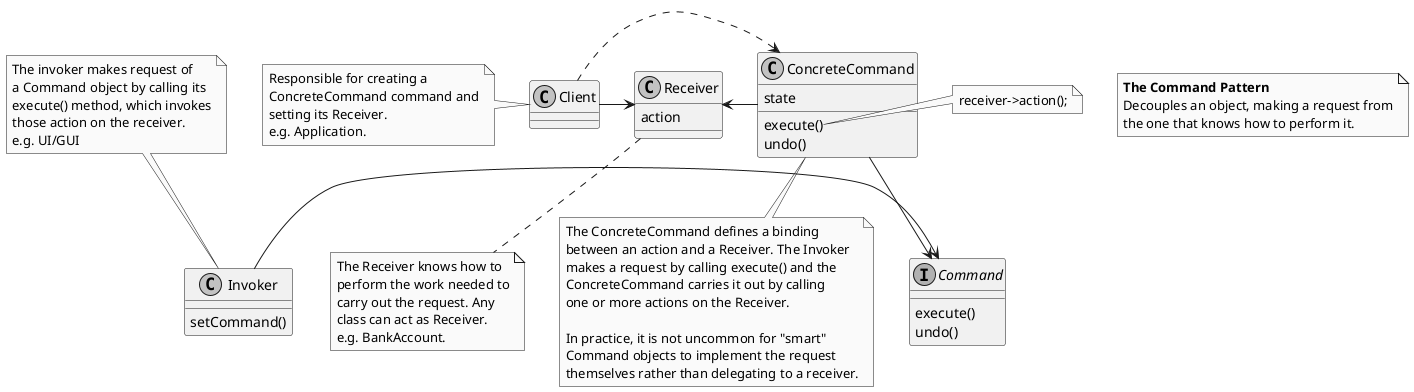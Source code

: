 @startuml
skinparam monochrome true

note as N
    <b>The Command Pattern
    Decouples an object, making a request from
    the one that knows how to perform it.
end note
class Client
class Receiver {
    action
}
class ConcreteCommand {
    execute()
    undo()
    state
}
interface Command {
    execute()
    undo()
}
class Invoker {
    setCommand()
}

Client -r-> Receiver
ConcreteCommand -l-> Receiver
Command <-u- ConcreteCommand
Invoker -r-> Command
Client .r.> ConcreteCommand

note left of Client
    Responsible for creating a
    ConcreteCommand command and
    setting its Receiver.
    e.g. Application.
end note
note bottom of Receiver
    The Receiver knows how to
    perform the work needed to
    carry out the request. Any
    class can act as Receiver.
    e.g. BankAccount.
end note
note bottom of ConcreteCommand
    The ConcreteCommand defines a binding
    between an action and a Receiver. The Invoker
    makes a request by calling execute() and the
    ConcreteCommand carries it out by calling
    one or more actions on the Receiver.

    In practice, it is not uncommon for "smart"
    Command objects to implement the request
    themselves rather than delegating to a receiver.
end note
note right of ConcreteCommand::execute
    receiver->action();
end note
note top of Invoker
    The invoker makes request of
    a Command object by calling its
    execute() method, which invokes
    those action on the receiver.
    e.g. UI/GUI
end note
@enduml